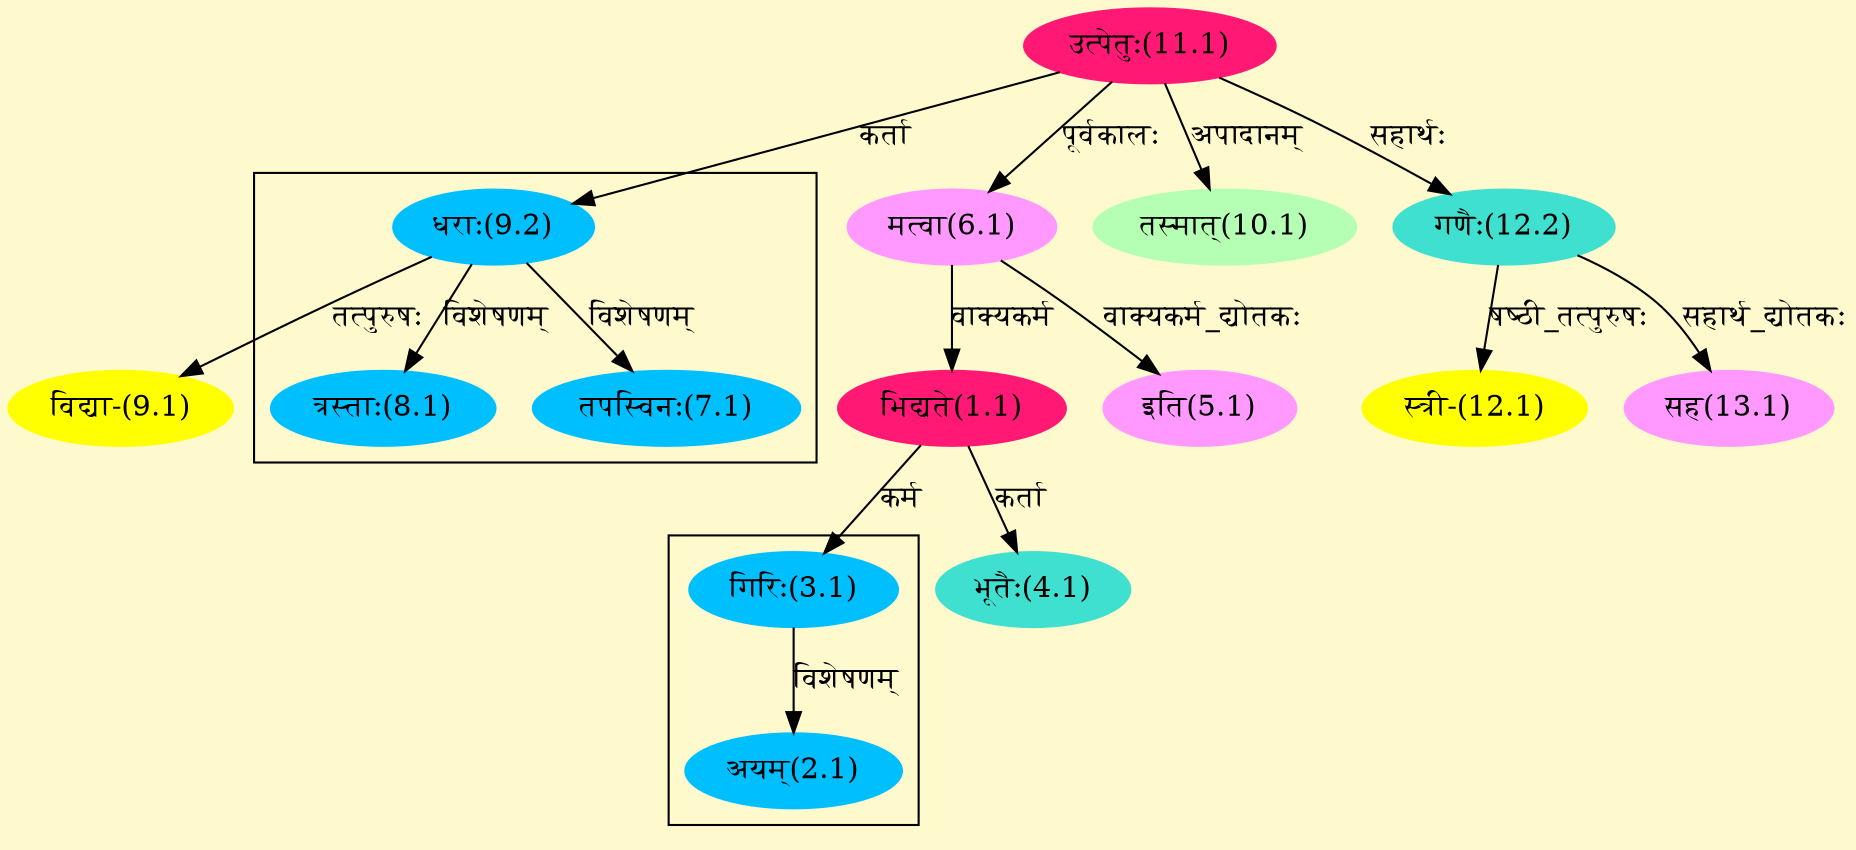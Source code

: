 digraph G{
rankdir=BT;
 compound=true;
 bgcolor="lemonchiffon1";

subgraph cluster_1{
Node2_1 [style=filled, color="#00BFFF" label = "अयम्(2.1)"]
Node3_1 [style=filled, color="#00BFFF" label = "गिरिः(3.1)"]

}

subgraph cluster_2{
Node7_1 [style=filled, color="#00BFFF" label = "तपस्विनः(7.1)"]
Node9_2 [style=filled, color="#00BFFF" label = "धराः(9.2)"]
Node8_1 [style=filled, color="#00BFFF" label = "त्रस्ताः(8.1)"]

}
Node1_1 [style=filled, color="#FF1975" label = "भिद्यते(1.1)"]
Node6_1 [style=filled, color="#FF99FF" label = "मत्वा(6.1)"]
Node3_1 [style=filled, color="#00BFFF" label = "गिरिः(3.1)"]
Node4_1 [style=filled, color="#40E0D0" label = "भूतैः(4.1)"]
Node5_1 [style=filled, color="#FF99FF" label = "इति(5.1)"]
Node11_1 [style=filled, color="#FF1975" label = "उत्पेतुः(11.1)"]
Node9_1 [style=filled, color="#FFFF00" label = "विद्या-(9.1)"]
Node9_2 [style=filled, color="#00BFFF" label = "धराः(9.2)"]
Node10_1 [style=filled, color="#B4FFB4" label = "तस्मात्(10.1)"]
Node [style=filled, color="" label = "()"]
Node12_1 [style=filled, color="#FFFF00" label = "स्त्री-(12.1)"]
Node12_2 [style=filled, color="#40E0D0" label = "गणैः(12.2)"]
Node13_1 [style=filled, color="#FF99FF" label = "सह(13.1)"]
/* Start of Relations section */

Node1_1 -> Node6_1 [  label="वाक्यकर्म"  dir="back" ]
Node2_1 -> Node3_1 [  label="विशेषणम्"  dir="back" ]
Node3_1 -> Node1_1 [  label="कर्म"  dir="back" ]
Node4_1 -> Node1_1 [  label="कर्ता"  dir="back" ]
Node5_1 -> Node6_1 [  label="वाक्यकर्म_द्योतकः"  dir="back" ]
Node6_1 -> Node11_1 [  label="पूर्वकालः"  dir="back" ]
Node7_1 -> Node9_2 [  label="विशेषणम्"  dir="back" ]
Node8_1 -> Node9_2 [  label="विशेषणम्"  dir="back" ]
Node9_1 -> Node9_2 [  label="तत्पुरुषः"  dir="back" ]
Node9_2 -> Node11_1 [  label="कर्ता"  dir="back" ]
Node10_1 -> Node11_1 [  label="अपादानम्"  dir="back" ]
Node12_1 -> Node12_2 [  label="षष्ठी_तत्पुरुषः"  dir="back" ]
Node12_2 -> Node11_1 [  label="सहार्थः"  dir="back" ]
Node13_1 -> Node12_2 [  label="सहार्थ_द्योतकः"  dir="back" ]
}
